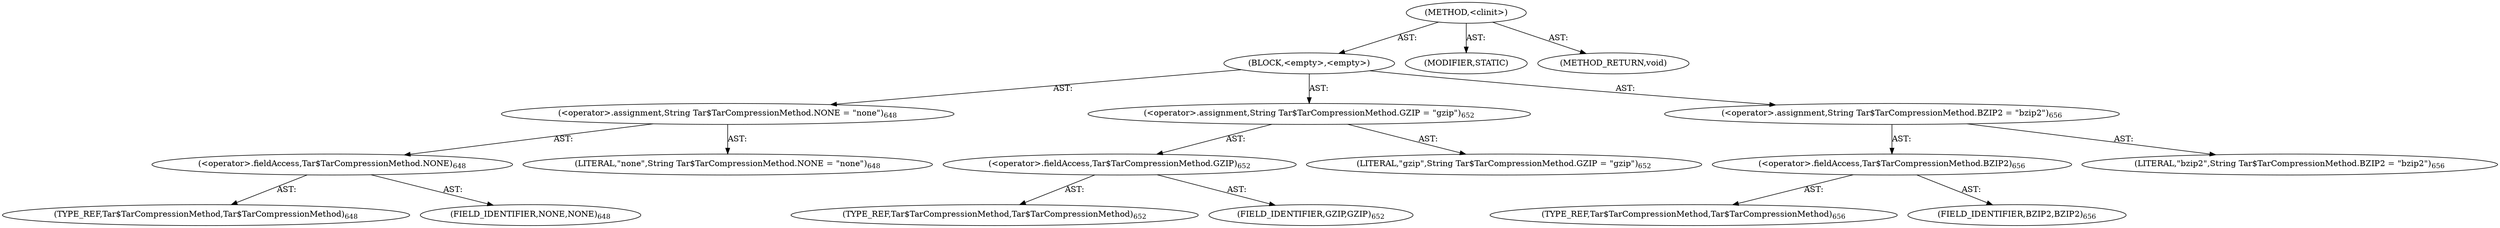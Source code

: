 digraph "&lt;clinit&gt;" {  
"111669149735" [label = <(METHOD,&lt;clinit&gt;)> ]
"25769803880" [label = <(BLOCK,&lt;empty&gt;,&lt;empty&gt;)> ]
"30064771550" [label = <(&lt;operator&gt;.assignment,String Tar$TarCompressionMethod.NONE = &quot;none&quot;)<SUB>648</SUB>> ]
"30064771551" [label = <(&lt;operator&gt;.fieldAccess,Tar$TarCompressionMethod.NONE)<SUB>648</SUB>> ]
"180388626457" [label = <(TYPE_REF,Tar$TarCompressionMethod,Tar$TarCompressionMethod)<SUB>648</SUB>> ]
"55834574978" [label = <(FIELD_IDENTIFIER,NONE,NONE)<SUB>648</SUB>> ]
"90194313303" [label = <(LITERAL,&quot;none&quot;,String Tar$TarCompressionMethod.NONE = &quot;none&quot;)<SUB>648</SUB>> ]
"30064771552" [label = <(&lt;operator&gt;.assignment,String Tar$TarCompressionMethod.GZIP = &quot;gzip&quot;)<SUB>652</SUB>> ]
"30064771553" [label = <(&lt;operator&gt;.fieldAccess,Tar$TarCompressionMethod.GZIP)<SUB>652</SUB>> ]
"180388626458" [label = <(TYPE_REF,Tar$TarCompressionMethod,Tar$TarCompressionMethod)<SUB>652</SUB>> ]
"55834574979" [label = <(FIELD_IDENTIFIER,GZIP,GZIP)<SUB>652</SUB>> ]
"90194313304" [label = <(LITERAL,&quot;gzip&quot;,String Tar$TarCompressionMethod.GZIP = &quot;gzip&quot;)<SUB>652</SUB>> ]
"30064771554" [label = <(&lt;operator&gt;.assignment,String Tar$TarCompressionMethod.BZIP2 = &quot;bzip2&quot;)<SUB>656</SUB>> ]
"30064771555" [label = <(&lt;operator&gt;.fieldAccess,Tar$TarCompressionMethod.BZIP2)<SUB>656</SUB>> ]
"180388626459" [label = <(TYPE_REF,Tar$TarCompressionMethod,Tar$TarCompressionMethod)<SUB>656</SUB>> ]
"55834574980" [label = <(FIELD_IDENTIFIER,BZIP2,BZIP2)<SUB>656</SUB>> ]
"90194313305" [label = <(LITERAL,&quot;bzip2&quot;,String Tar$TarCompressionMethod.BZIP2 = &quot;bzip2&quot;)<SUB>656</SUB>> ]
"133143986293" [label = <(MODIFIER,STATIC)> ]
"128849018919" [label = <(METHOD_RETURN,void)> ]
  "111669149735" -> "25769803880"  [ label = "AST: "] 
  "111669149735" -> "133143986293"  [ label = "AST: "] 
  "111669149735" -> "128849018919"  [ label = "AST: "] 
  "25769803880" -> "30064771550"  [ label = "AST: "] 
  "25769803880" -> "30064771552"  [ label = "AST: "] 
  "25769803880" -> "30064771554"  [ label = "AST: "] 
  "30064771550" -> "30064771551"  [ label = "AST: "] 
  "30064771550" -> "90194313303"  [ label = "AST: "] 
  "30064771551" -> "180388626457"  [ label = "AST: "] 
  "30064771551" -> "55834574978"  [ label = "AST: "] 
  "30064771552" -> "30064771553"  [ label = "AST: "] 
  "30064771552" -> "90194313304"  [ label = "AST: "] 
  "30064771553" -> "180388626458"  [ label = "AST: "] 
  "30064771553" -> "55834574979"  [ label = "AST: "] 
  "30064771554" -> "30064771555"  [ label = "AST: "] 
  "30064771554" -> "90194313305"  [ label = "AST: "] 
  "30064771555" -> "180388626459"  [ label = "AST: "] 
  "30064771555" -> "55834574980"  [ label = "AST: "] 
}
